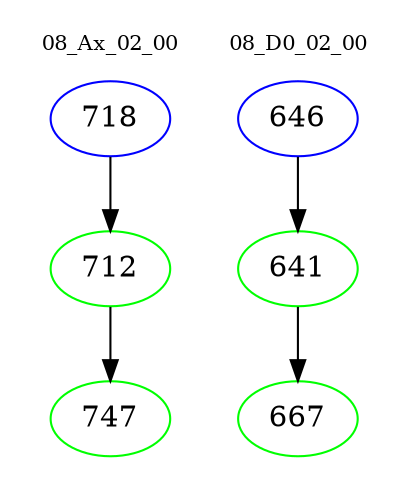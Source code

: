 digraph{
subgraph cluster_0 {
color = white
label = "08_Ax_02_00";
fontsize=10;
T0_718 [label="718", color="blue"]
T0_718 -> T0_712 [color="black"]
T0_712 [label="712", color="green"]
T0_712 -> T0_747 [color="black"]
T0_747 [label="747", color="green"]
}
subgraph cluster_1 {
color = white
label = "08_D0_02_00";
fontsize=10;
T1_646 [label="646", color="blue"]
T1_646 -> T1_641 [color="black"]
T1_641 [label="641", color="green"]
T1_641 -> T1_667 [color="black"]
T1_667 [label="667", color="green"]
}
}
